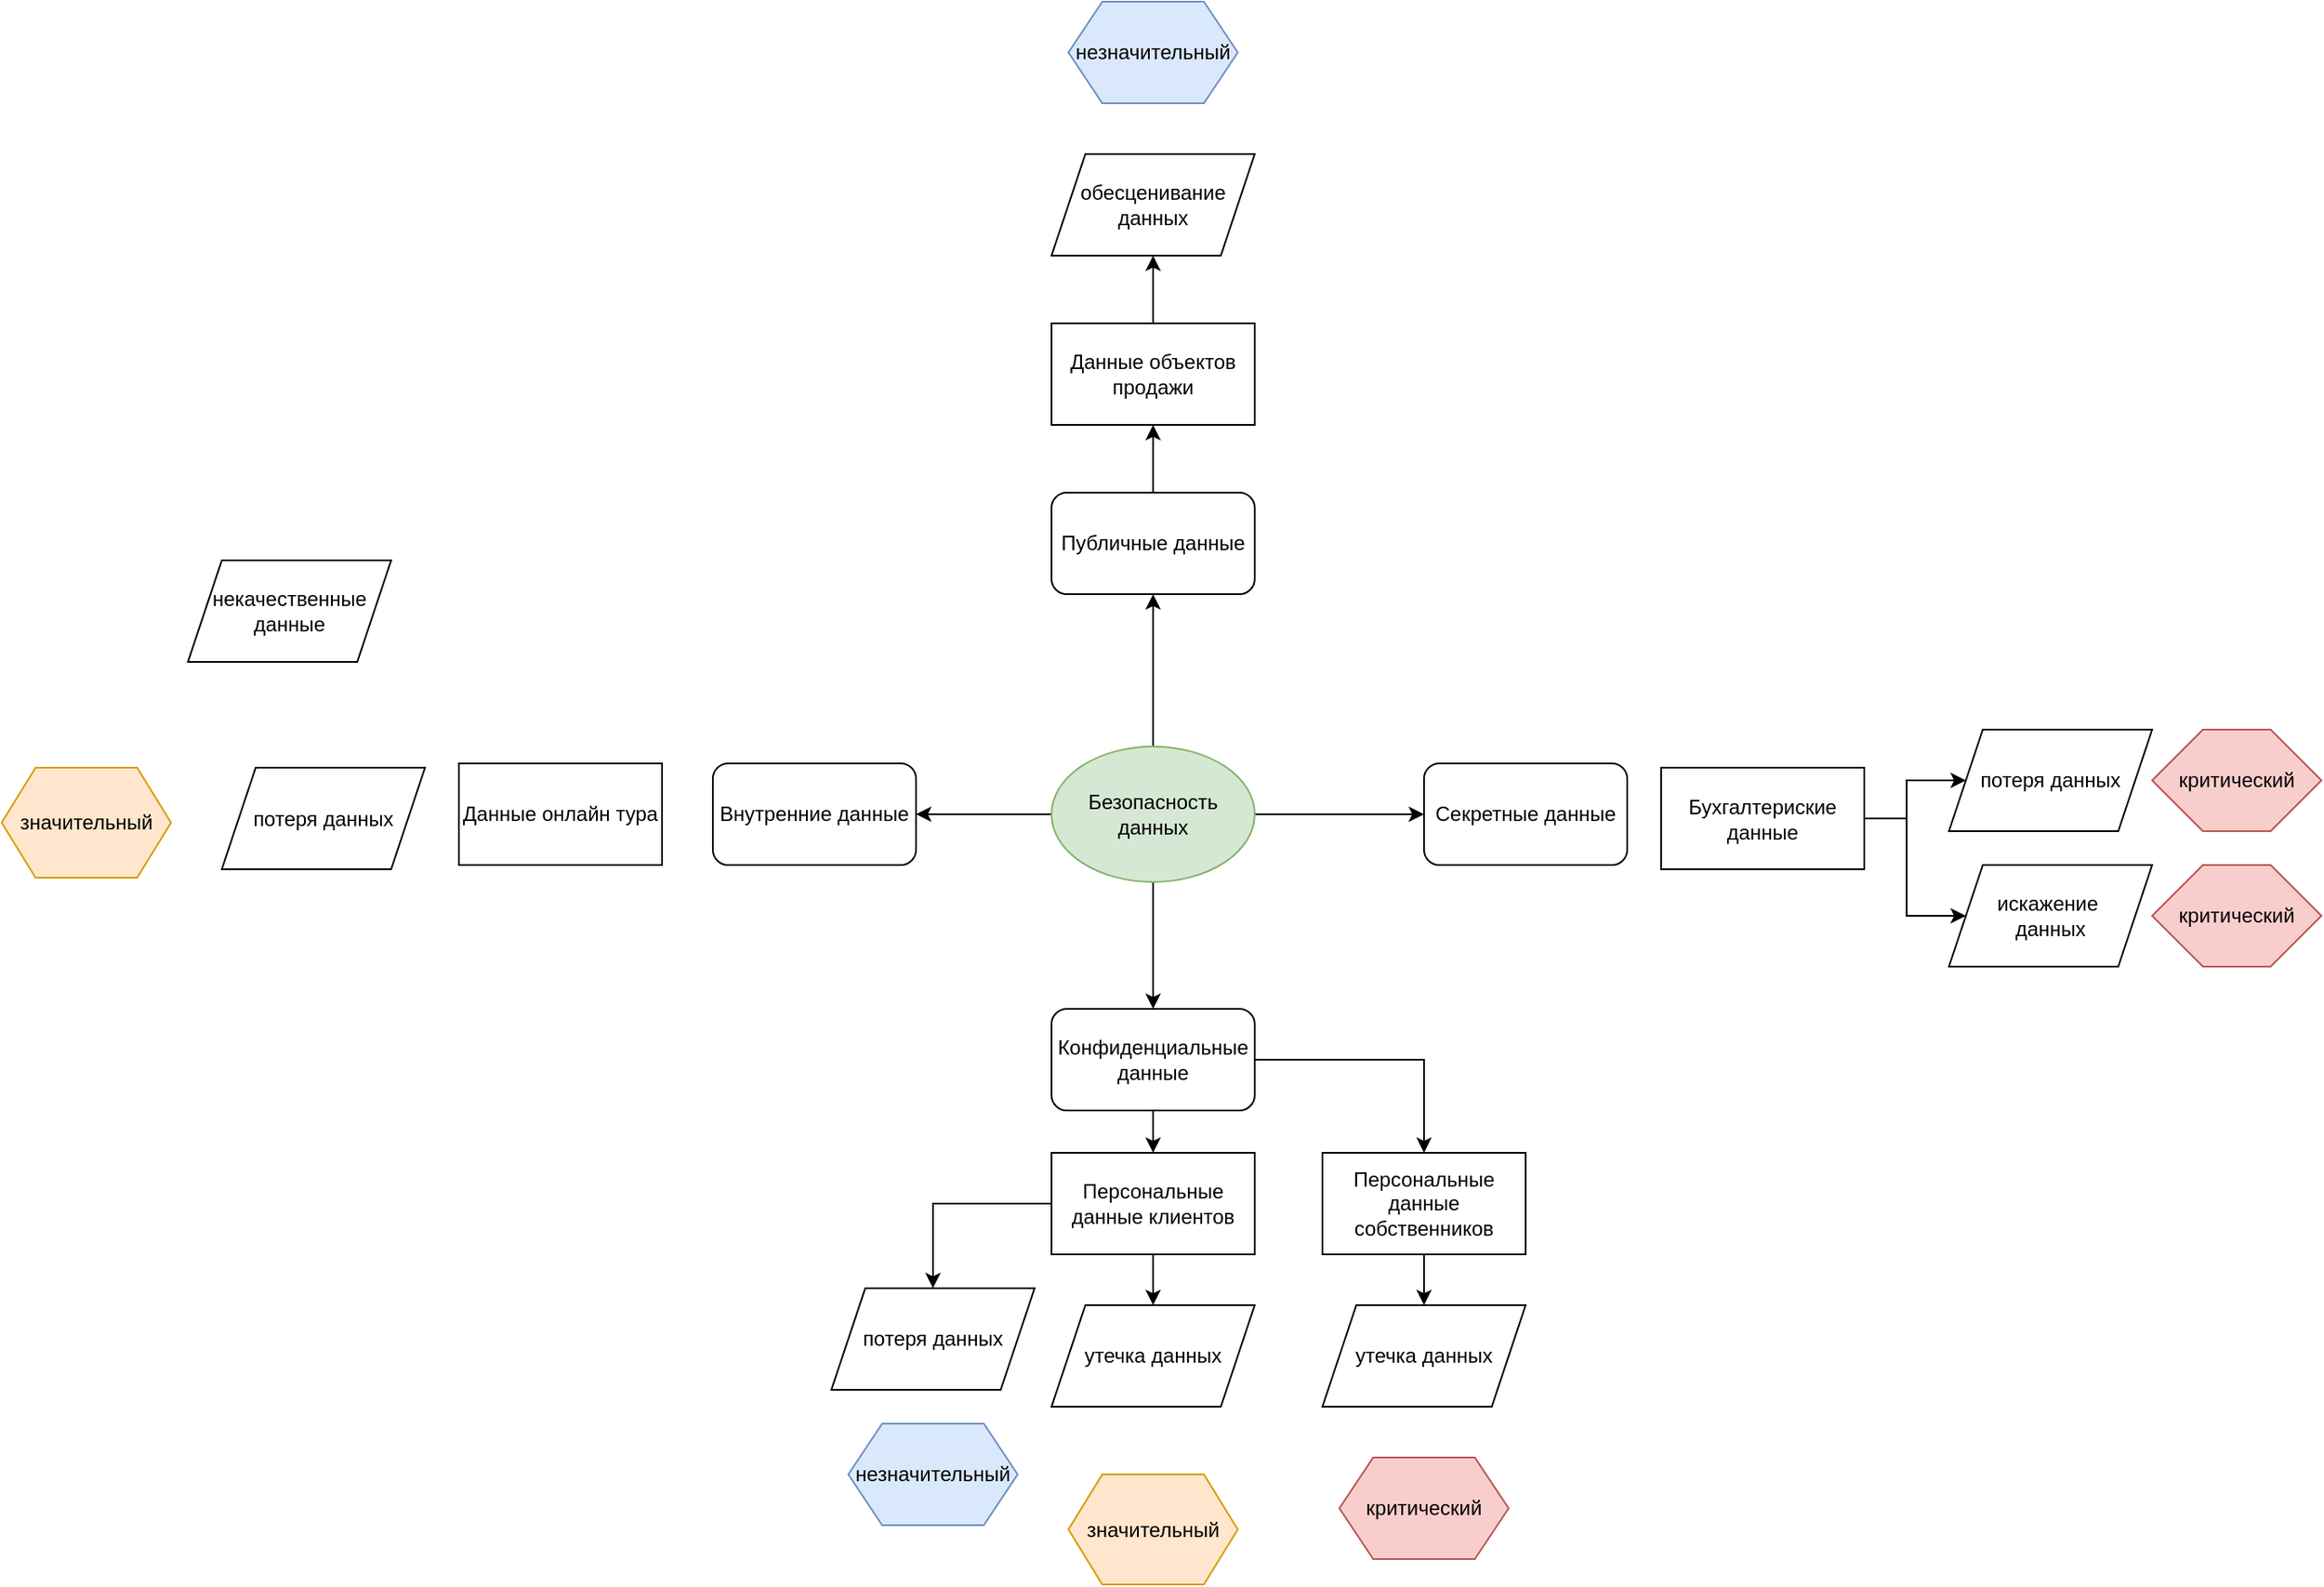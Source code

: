 <mxfile version="26.2.2">
  <diagram name="Страница — 1" id="GybtCsc6UfcFswe1FJvj">
    <mxGraphModel dx="2202" dy="2399" grid="1" gridSize="10" guides="1" tooltips="1" connect="1" arrows="1" fold="1" page="1" pageScale="1" pageWidth="827" pageHeight="1169" math="0" shadow="0">
      <root>
        <mxCell id="0" />
        <mxCell id="1" parent="0" />
        <mxCell id="n08PQifGK1ORo_y623R5-3" style="edgeStyle=orthogonalEdgeStyle;rounded=0;orthogonalLoop=1;jettySize=auto;html=1;curved=1;entryX=0.5;entryY=1;entryDx=0;entryDy=0;" parent="1" source="n08PQifGK1ORo_y623R5-1" target="n08PQifGK1ORo_y623R5-4" edge="1">
          <mxGeometry relative="1" as="geometry">
            <mxPoint x="490" y="280" as="targetPoint" />
          </mxGeometry>
        </mxCell>
        <mxCell id="n08PQifGK1ORo_y623R5-8" style="edgeStyle=orthogonalEdgeStyle;rounded=0;orthogonalLoop=1;jettySize=auto;html=1;entryX=0;entryY=0.5;entryDx=0;entryDy=0;curved=1;" parent="1" source="n08PQifGK1ORo_y623R5-1" target="n08PQifGK1ORo_y623R5-7" edge="1">
          <mxGeometry relative="1" as="geometry" />
        </mxCell>
        <mxCell id="n08PQifGK1ORo_y623R5-9" style="edgeStyle=orthogonalEdgeStyle;rounded=0;orthogonalLoop=1;jettySize=auto;html=1;entryX=0.5;entryY=0;entryDx=0;entryDy=0;curved=1;" parent="1" source="n08PQifGK1ORo_y623R5-1" target="n08PQifGK1ORo_y623R5-6" edge="1">
          <mxGeometry relative="1" as="geometry" />
        </mxCell>
        <mxCell id="n08PQifGK1ORo_y623R5-10" style="edgeStyle=orthogonalEdgeStyle;rounded=0;orthogonalLoop=1;jettySize=auto;html=1;entryX=1;entryY=0.5;entryDx=0;entryDy=0;curved=1;" parent="1" source="n08PQifGK1ORo_y623R5-1" target="n08PQifGK1ORo_y623R5-5" edge="1">
          <mxGeometry relative="1" as="geometry" />
        </mxCell>
        <mxCell id="n08PQifGK1ORo_y623R5-1" value="Безопасность данных" style="ellipse;whiteSpace=wrap;html=1;fillColor=#d5e8d4;strokeColor=#82b366;" parent="1" vertex="1">
          <mxGeometry x="370" y="370" width="120" height="80" as="geometry" />
        </mxCell>
        <mxCell id="DdrYIgBrap5mWLzCfkBp-25" value="" style="edgeStyle=orthogonalEdgeStyle;rounded=0;orthogonalLoop=1;jettySize=auto;html=1;" edge="1" parent="1" source="n08PQifGK1ORo_y623R5-4" target="DdrYIgBrap5mWLzCfkBp-3">
          <mxGeometry relative="1" as="geometry" />
        </mxCell>
        <mxCell id="n08PQifGK1ORo_y623R5-4" value="Публичные данные" style="rounded=1;whiteSpace=wrap;html=1;" parent="1" vertex="1">
          <mxGeometry x="370" y="220" width="120" height="60" as="geometry" />
        </mxCell>
        <mxCell id="n08PQifGK1ORo_y623R5-5" value="Внутренние данные" style="rounded=1;whiteSpace=wrap;html=1;" parent="1" vertex="1">
          <mxGeometry x="170" y="380" width="120" height="60" as="geometry" />
        </mxCell>
        <mxCell id="DdrYIgBrap5mWLzCfkBp-15" value="" style="edgeStyle=orthogonalEdgeStyle;rounded=0;orthogonalLoop=1;jettySize=auto;html=1;" edge="1" parent="1" source="n08PQifGK1ORo_y623R5-6" target="DdrYIgBrap5mWLzCfkBp-1">
          <mxGeometry relative="1" as="geometry" />
        </mxCell>
        <mxCell id="DdrYIgBrap5mWLzCfkBp-16" style="edgeStyle=orthogonalEdgeStyle;rounded=0;orthogonalLoop=1;jettySize=auto;html=1;" edge="1" parent="1" source="n08PQifGK1ORo_y623R5-6" target="DdrYIgBrap5mWLzCfkBp-9">
          <mxGeometry relative="1" as="geometry" />
        </mxCell>
        <mxCell id="n08PQifGK1ORo_y623R5-6" value="Конфиденциальные данные" style="rounded=1;whiteSpace=wrap;html=1;" parent="1" vertex="1">
          <mxGeometry x="370" y="525" width="120" height="60" as="geometry" />
        </mxCell>
        <mxCell id="n08PQifGK1ORo_y623R5-7" value="Секретные данные" style="rounded=1;whiteSpace=wrap;html=1;" parent="1" vertex="1">
          <mxGeometry x="590" y="380" width="120" height="60" as="geometry" />
        </mxCell>
        <mxCell id="n08PQifGK1ORo_y623R5-21" value="потеря данных" style="shape=parallelogram;perimeter=parallelogramPerimeter;whiteSpace=wrap;html=1;fixedSize=1;" parent="1" vertex="1">
          <mxGeometry x="-120" y="382.5" width="120" height="60" as="geometry" />
        </mxCell>
        <mxCell id="n08PQifGK1ORo_y623R5-23" value="некачественные данные" style="shape=parallelogram;perimeter=parallelogramPerimeter;whiteSpace=wrap;html=1;fixedSize=1;" parent="1" vertex="1">
          <mxGeometry x="-140" y="260" width="120" height="60" as="geometry" />
        </mxCell>
        <mxCell id="n08PQifGK1ORo_y623R5-24" value="обесценивание данных" style="shape=parallelogram;perimeter=parallelogramPerimeter;whiteSpace=wrap;html=1;fixedSize=1;" parent="1" vertex="1">
          <mxGeometry x="370" y="20" width="120" height="60" as="geometry" />
        </mxCell>
        <mxCell id="n08PQifGK1ORo_y623R5-25" value="утечка данных" style="shape=parallelogram;perimeter=parallelogramPerimeter;whiteSpace=wrap;html=1;fixedSize=1;" parent="1" vertex="1">
          <mxGeometry x="370" y="700" width="120" height="60" as="geometry" />
        </mxCell>
        <mxCell id="n08PQifGK1ORo_y623R5-34" value="незначительный" style="shape=hexagon;perimeter=hexagonPerimeter2;whiteSpace=wrap;html=1;fixedSize=1;fillColor=#dae8fc;strokeColor=#6c8ebf;" parent="1" vertex="1">
          <mxGeometry x="380" y="-70" width="100" height="60" as="geometry" />
        </mxCell>
        <mxCell id="n08PQifGK1ORo_y623R5-36" value="критический" style="shape=hexagon;perimeter=hexagonPerimeter2;whiteSpace=wrap;html=1;fixedSize=1;fillColor=#f8cecc;strokeColor=#b85450;size=30;" parent="1" vertex="1">
          <mxGeometry x="1020" y="440" width="100" height="60" as="geometry" />
        </mxCell>
        <mxCell id="DdrYIgBrap5mWLzCfkBp-13" style="edgeStyle=orthogonalEdgeStyle;rounded=0;orthogonalLoop=1;jettySize=auto;html=1;entryX=0.5;entryY=0;entryDx=0;entryDy=0;" edge="1" parent="1" source="DdrYIgBrap5mWLzCfkBp-1" target="DdrYIgBrap5mWLzCfkBp-7">
          <mxGeometry relative="1" as="geometry" />
        </mxCell>
        <mxCell id="DdrYIgBrap5mWLzCfkBp-14" value="" style="edgeStyle=orthogonalEdgeStyle;rounded=0;orthogonalLoop=1;jettySize=auto;html=1;entryX=0.5;entryY=0;entryDx=0;entryDy=0;" edge="1" parent="1" source="DdrYIgBrap5mWLzCfkBp-1" target="n08PQifGK1ORo_y623R5-25">
          <mxGeometry relative="1" as="geometry" />
        </mxCell>
        <mxCell id="DdrYIgBrap5mWLzCfkBp-1" value="Персональные данные клиентов" style="rounded=0;whiteSpace=wrap;html=1;" vertex="1" parent="1">
          <mxGeometry x="370" y="610" width="120" height="60" as="geometry" />
        </mxCell>
        <mxCell id="DdrYIgBrap5mWLzCfkBp-2" value="Данные онлайн тура" style="rounded=0;whiteSpace=wrap;html=1;" vertex="1" parent="1">
          <mxGeometry x="20" y="380" width="120" height="60" as="geometry" />
        </mxCell>
        <mxCell id="DdrYIgBrap5mWLzCfkBp-26" value="" style="edgeStyle=orthogonalEdgeStyle;rounded=0;orthogonalLoop=1;jettySize=auto;html=1;" edge="1" parent="1" source="DdrYIgBrap5mWLzCfkBp-3" target="n08PQifGK1ORo_y623R5-24">
          <mxGeometry relative="1" as="geometry" />
        </mxCell>
        <mxCell id="DdrYIgBrap5mWLzCfkBp-3" value="Данные объектов продажи" style="rounded=0;whiteSpace=wrap;html=1;" vertex="1" parent="1">
          <mxGeometry x="370" y="120" width="120" height="60" as="geometry" />
        </mxCell>
        <mxCell id="DdrYIgBrap5mWLzCfkBp-4" value="критический" style="shape=hexagon;perimeter=hexagonPerimeter2;whiteSpace=wrap;html=1;fixedSize=1;fillColor=#f8cecc;strokeColor=#b85450;" vertex="1" parent="1">
          <mxGeometry x="540" y="790" width="100" height="60" as="geometry" />
        </mxCell>
        <mxCell id="DdrYIgBrap5mWLzCfkBp-6" value="значительный" style="shape=hexagon;perimeter=hexagonPerimeter2;whiteSpace=wrap;html=1;fixedSize=1;fillColor=#ffe6cc;strokeColor=#d79b00;" vertex="1" parent="1">
          <mxGeometry x="-250" y="382.5" width="100" height="65" as="geometry" />
        </mxCell>
        <mxCell id="DdrYIgBrap5mWLzCfkBp-7" value="потеря данных" style="shape=parallelogram;perimeter=parallelogramPerimeter;whiteSpace=wrap;html=1;fixedSize=1;" vertex="1" parent="1">
          <mxGeometry x="240" y="690" width="120" height="60" as="geometry" />
        </mxCell>
        <mxCell id="DdrYIgBrap5mWLzCfkBp-8" value="потеря данных" style="shape=parallelogram;perimeter=parallelogramPerimeter;whiteSpace=wrap;html=1;fixedSize=1;" vertex="1" parent="1">
          <mxGeometry x="900" y="360" width="120" height="60" as="geometry" />
        </mxCell>
        <mxCell id="DdrYIgBrap5mWLzCfkBp-17" value="" style="edgeStyle=orthogonalEdgeStyle;rounded=0;orthogonalLoop=1;jettySize=auto;html=1;" edge="1" parent="1" source="DdrYIgBrap5mWLzCfkBp-9" target="DdrYIgBrap5mWLzCfkBp-10">
          <mxGeometry relative="1" as="geometry" />
        </mxCell>
        <mxCell id="DdrYIgBrap5mWLzCfkBp-9" value="Персональные данные собственников" style="rounded=0;whiteSpace=wrap;html=1;" vertex="1" parent="1">
          <mxGeometry x="530" y="610" width="120" height="60" as="geometry" />
        </mxCell>
        <mxCell id="DdrYIgBrap5mWLzCfkBp-10" value="утечка данных" style="shape=parallelogram;perimeter=parallelogramPerimeter;whiteSpace=wrap;html=1;fixedSize=1;" vertex="1" parent="1">
          <mxGeometry x="530" y="700" width="120" height="60" as="geometry" />
        </mxCell>
        <mxCell id="DdrYIgBrap5mWLzCfkBp-12" value="незначительный" style="shape=hexagon;perimeter=hexagonPerimeter2;whiteSpace=wrap;html=1;fixedSize=1;fillColor=#dae8fc;strokeColor=#6c8ebf;" vertex="1" parent="1">
          <mxGeometry x="250" y="770" width="100" height="60" as="geometry" />
        </mxCell>
        <mxCell id="DdrYIgBrap5mWLzCfkBp-18" value="значительный" style="shape=hexagon;perimeter=hexagonPerimeter2;whiteSpace=wrap;html=1;fixedSize=1;fillColor=#ffe6cc;strokeColor=#d79b00;" vertex="1" parent="1">
          <mxGeometry x="380" y="800" width="100" height="65" as="geometry" />
        </mxCell>
        <mxCell id="DdrYIgBrap5mWLzCfkBp-22" style="edgeStyle=orthogonalEdgeStyle;rounded=0;orthogonalLoop=1;jettySize=auto;html=1;" edge="1" parent="1" source="DdrYIgBrap5mWLzCfkBp-19" target="DdrYIgBrap5mWLzCfkBp-8">
          <mxGeometry relative="1" as="geometry" />
        </mxCell>
        <mxCell id="DdrYIgBrap5mWLzCfkBp-23" style="edgeStyle=orthogonalEdgeStyle;rounded=0;orthogonalLoop=1;jettySize=auto;html=1;" edge="1" parent="1" source="DdrYIgBrap5mWLzCfkBp-19" target="DdrYIgBrap5mWLzCfkBp-20">
          <mxGeometry relative="1" as="geometry" />
        </mxCell>
        <mxCell id="DdrYIgBrap5mWLzCfkBp-19" value="Бухгалтериские данные" style="rounded=0;whiteSpace=wrap;html=1;" vertex="1" parent="1">
          <mxGeometry x="730" y="382.5" width="120" height="60" as="geometry" />
        </mxCell>
        <mxCell id="DdrYIgBrap5mWLzCfkBp-20" value="искажение&amp;nbsp;&lt;div&gt;данных&lt;/div&gt;" style="shape=parallelogram;perimeter=parallelogramPerimeter;whiteSpace=wrap;html=1;fixedSize=1;" vertex="1" parent="1">
          <mxGeometry x="900" y="440" width="120" height="60" as="geometry" />
        </mxCell>
        <mxCell id="DdrYIgBrap5mWLzCfkBp-21" value="критический" style="shape=hexagon;perimeter=hexagonPerimeter2;whiteSpace=wrap;html=1;fixedSize=1;fillColor=#f8cecc;strokeColor=#b85450;size=30;" vertex="1" parent="1">
          <mxGeometry x="1020" y="360" width="100" height="60" as="geometry" />
        </mxCell>
      </root>
    </mxGraphModel>
  </diagram>
</mxfile>
